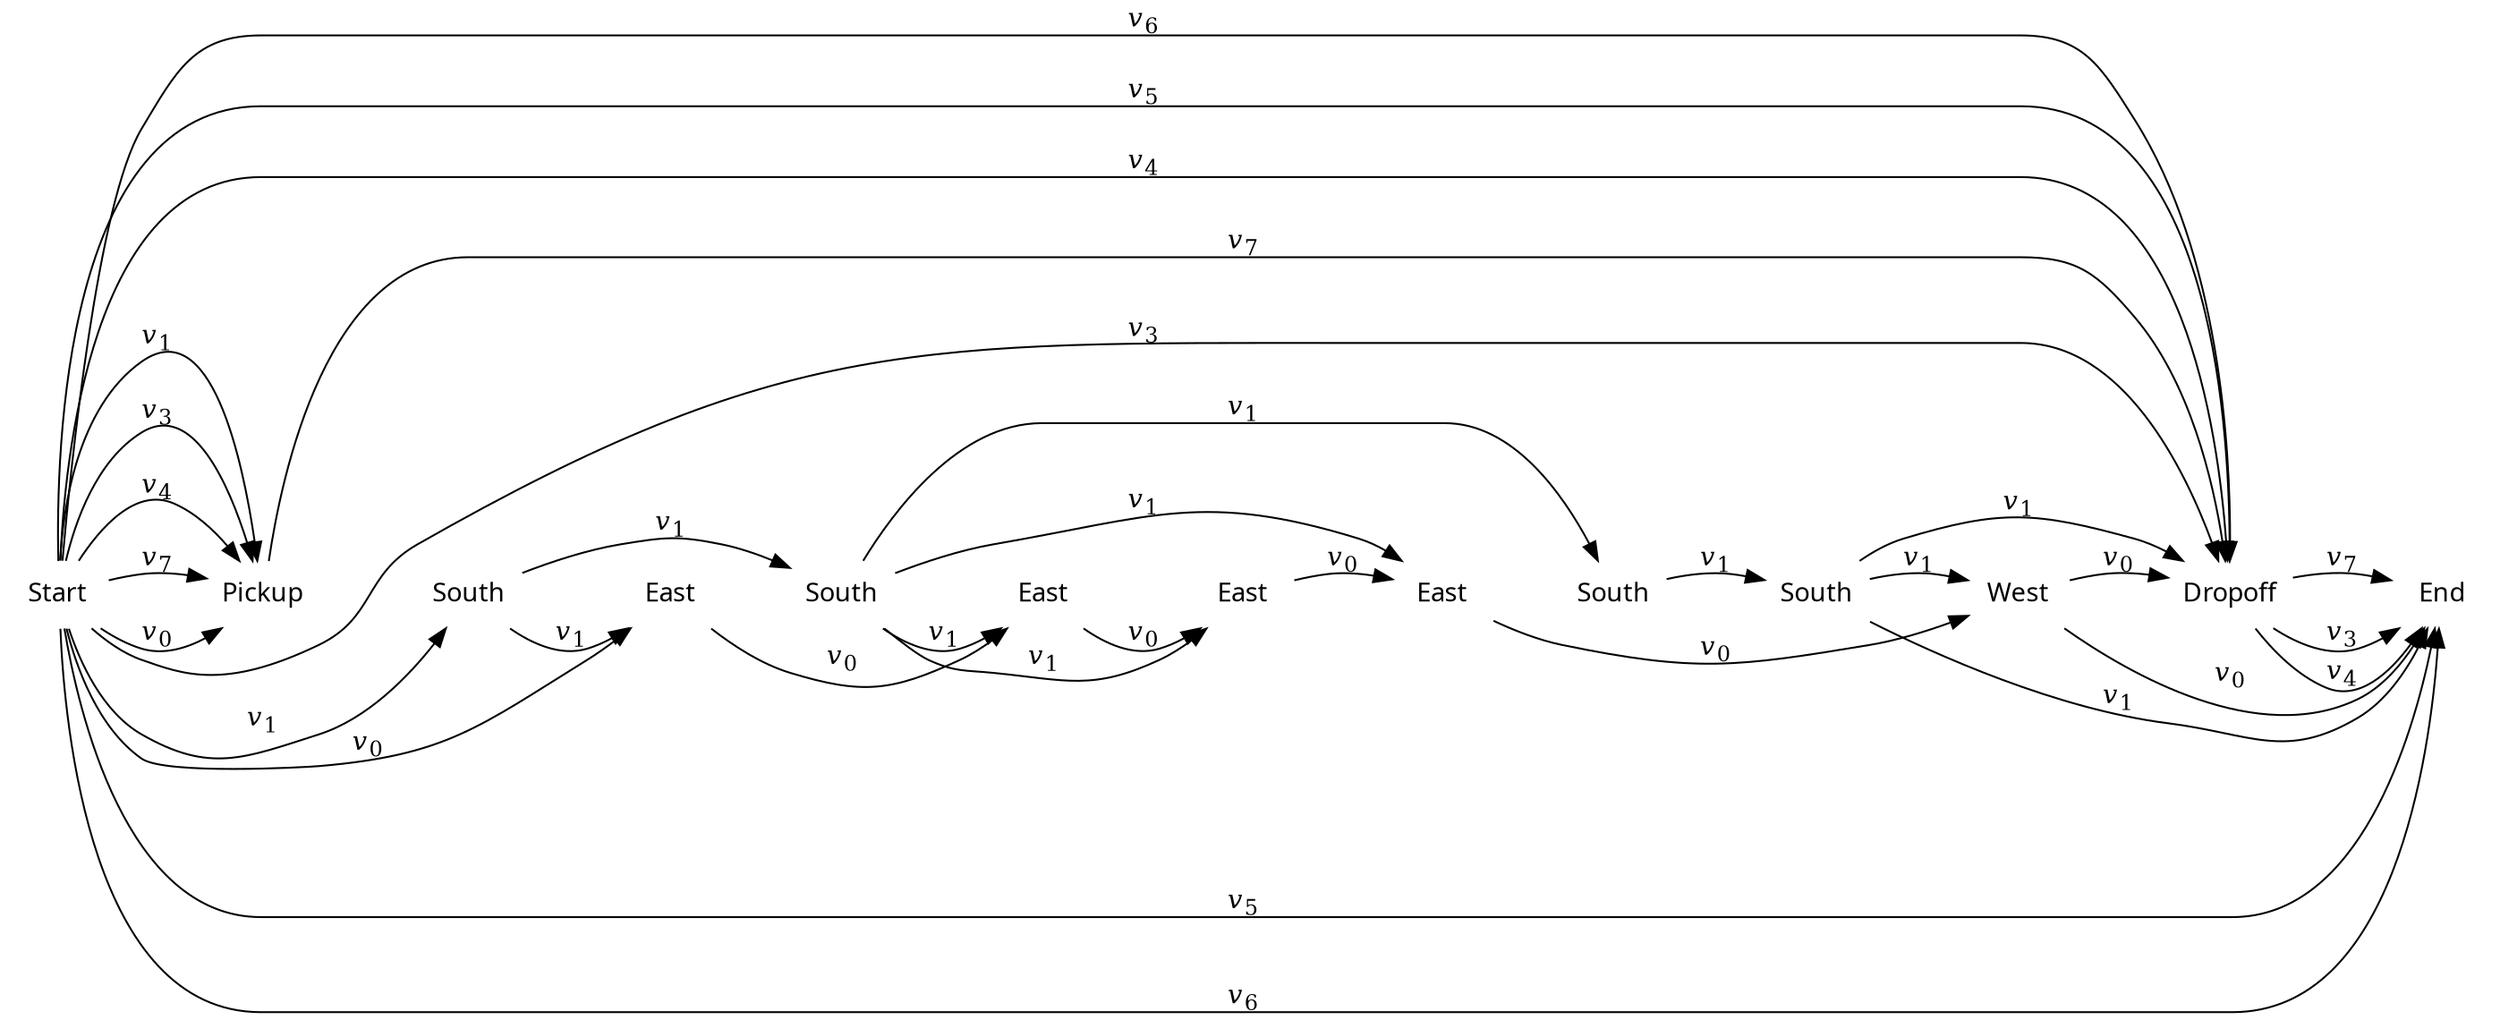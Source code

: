digraph cat {
rankdir=LR
node [shape=plaintext]
edge [arrowhead=normal]

0 [label="Start",fontname="sans"]
1 [label="Pickup",fontname="sans"]
2 [label="South",fontname="sans"]
3 [label="East",fontname="sans"]
4 [label="South",fontname="sans"]
5 [label="East",fontname="sans"]
6 [label="East",fontname="sans"]
7 [label="East",fontname="sans"]
8 [label="South",fontname="sans"]
9 [label="South",fontname="sans"]
10 [label="West",fontname="sans"]
11 [label="Dropoff",fontname="sans"]
12 [label="End",fontname="sans"]

0 -> 1 [label=<<i>v</i><sub>0</sub>>]
0 -> 3 [label=<<i>v</i><sub>0</sub>>]
0 -> 1 [label=<<i>v</i><sub>1</sub>>]
0 -> 2 [label=<<i>v</i><sub>1</sub>>]
0 -> 1 [label=<<i>v</i><sub>3</sub>>]
0 -> 11 [label=<<i>v</i><sub>3</sub>>]
0 -> 1 [label=<<i>v</i><sub>4</sub>>]
0 -> 11 [label=<<i>v</i><sub>4</sub>>]
0 -> 11 [label=<<i>v</i><sub>5</sub>>]
0 -> 12 [label=<<i>v</i><sub>5</sub>>]
0 -> 11 [label=<<i>v</i><sub>6</sub>>]
0 -> 12 [label=<<i>v</i><sub>6</sub>>]
0 -> 1 [label=<<i>v</i><sub>7</sub>>]
1 -> 11 [label=<<i>v</i><sub>7</sub>>]
2 -> 3 [label=<<i>v</i><sub>1</sub>>]
2 -> 4 [label=<<i>v</i><sub>1</sub>>]
3 -> 5 [label=<<i>v</i><sub>0</sub>>]
4 -> 5 [label=<<i>v</i><sub>1</sub>>]
4 -> 6 [label=<<i>v</i><sub>1</sub>>]
4 -> 7 [label=<<i>v</i><sub>1</sub>>]
4 -> 8 [label=<<i>v</i><sub>1</sub>>]
5 -> 6 [label=<<i>v</i><sub>0</sub>>]
6 -> 7 [label=<<i>v</i><sub>0</sub>>]
7 -> 10 [label=<<i>v</i><sub>0</sub>>]
8 -> 9 [label=<<i>v</i><sub>1</sub>>]
9 -> 10 [label=<<i>v</i><sub>1</sub>>]
9 -> 11 [label=<<i>v</i><sub>1</sub>>]
9 -> 12 [label=<<i>v</i><sub>1</sub>>]
10 -> 11 [label=<<i>v</i><sub>0</sub>>]
10 -> 12 [label=<<i>v</i><sub>0</sub>>]
11 -> 12 [label=<<i>v</i><sub>3</sub>>]
11 -> 12 [label=<<i>v</i><sub>4</sub>>]
11 -> 12 [label=<<i>v</i><sub>7</sub>>]

# To line up the actions
0 -> 1 [weight=100,style=invis]
1 -> 2 [weight=100,style=invis]
2 -> 3 [weight=100,style=invis]
3 -> 4 [weight=100,style=invis]
4 -> 5 [weight=100,style=invis]
5 -> 6 [weight=100,style=invis]
6 -> 7 [weight=100,style=invis]
7 -> 8 [weight=100,style=invis]
8 -> 9 [weight=100,style=invis]
9 -> 10 [weight=100,style=invis]
10 -> 11 [weight=100,style=invis]
11 -> 12 [weight=100,style=invis]
}

